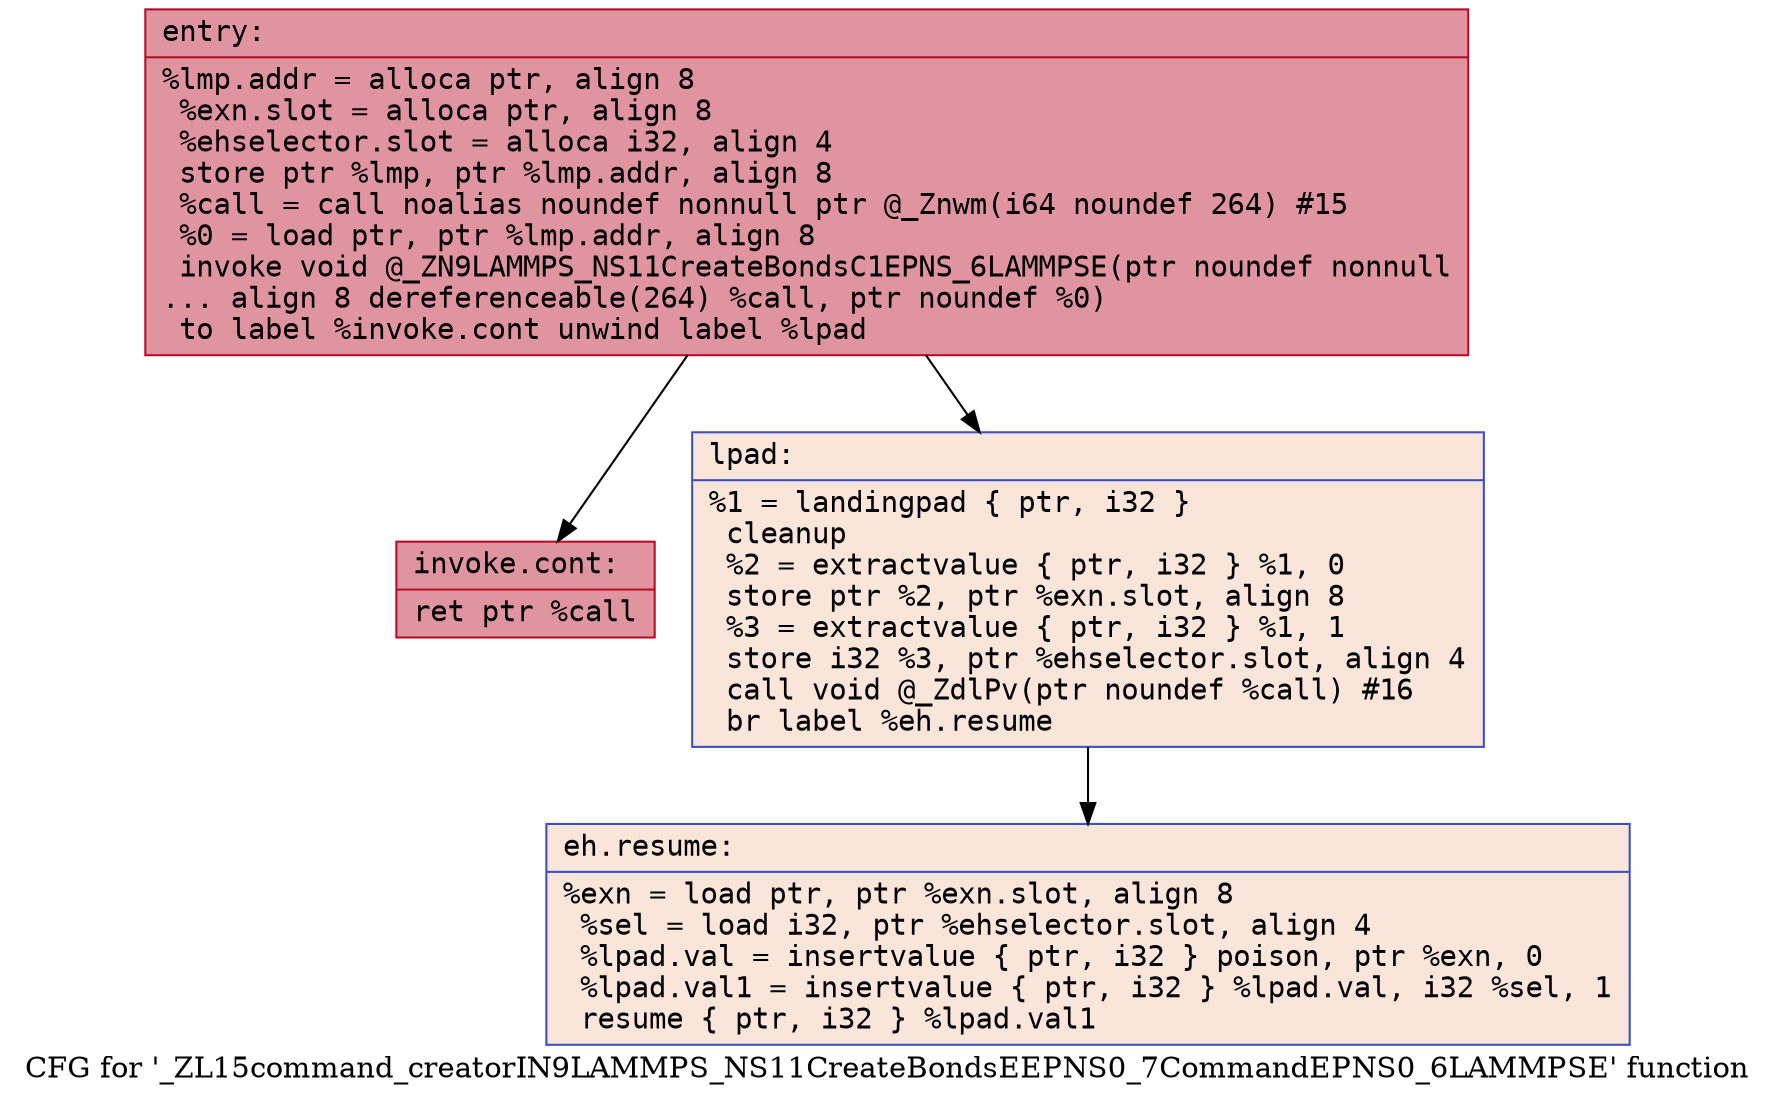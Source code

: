 digraph "CFG for '_ZL15command_creatorIN9LAMMPS_NS11CreateBondsEEPNS0_7CommandEPNS0_6LAMMPSE' function" {
	label="CFG for '_ZL15command_creatorIN9LAMMPS_NS11CreateBondsEEPNS0_7CommandEPNS0_6LAMMPSE' function";

	Node0x5628734a83e0 [shape=record,color="#b70d28ff", style=filled, fillcolor="#b70d2870" fontname="Courier",label="{entry:\l|  %lmp.addr = alloca ptr, align 8\l  %exn.slot = alloca ptr, align 8\l  %ehselector.slot = alloca i32, align 4\l  store ptr %lmp, ptr %lmp.addr, align 8\l  %call = call noalias noundef nonnull ptr @_Znwm(i64 noundef 264) #15\l  %0 = load ptr, ptr %lmp.addr, align 8\l  invoke void @_ZN9LAMMPS_NS11CreateBondsC1EPNS_6LAMMPSE(ptr noundef nonnull\l... align 8 dereferenceable(264) %call, ptr noundef %0)\l          to label %invoke.cont unwind label %lpad\l}"];
	Node0x5628734a83e0 -> Node0x5628734a8820[tooltip="entry -> invoke.cont\nProbability 100.00%" ];
	Node0x5628734a83e0 -> Node0x5628734a88a0[tooltip="entry -> lpad\nProbability 0.00%" ];
	Node0x5628734a8820 [shape=record,color="#b70d28ff", style=filled, fillcolor="#b70d2870" fontname="Courier",label="{invoke.cont:\l|  ret ptr %call\l}"];
	Node0x5628734a88a0 [shape=record,color="#3d50c3ff", style=filled, fillcolor="#f4c5ad70" fontname="Courier",label="{lpad:\l|  %1 = landingpad \{ ptr, i32 \}\l          cleanup\l  %2 = extractvalue \{ ptr, i32 \} %1, 0\l  store ptr %2, ptr %exn.slot, align 8\l  %3 = extractvalue \{ ptr, i32 \} %1, 1\l  store i32 %3, ptr %ehselector.slot, align 4\l  call void @_ZdlPv(ptr noundef %call) #16\l  br label %eh.resume\l}"];
	Node0x5628734a88a0 -> Node0x5628734a8fd0[tooltip="lpad -> eh.resume\nProbability 100.00%" ];
	Node0x5628734a8fd0 [shape=record,color="#3d50c3ff", style=filled, fillcolor="#f4c5ad70" fontname="Courier",label="{eh.resume:\l|  %exn = load ptr, ptr %exn.slot, align 8\l  %sel = load i32, ptr %ehselector.slot, align 4\l  %lpad.val = insertvalue \{ ptr, i32 \} poison, ptr %exn, 0\l  %lpad.val1 = insertvalue \{ ptr, i32 \} %lpad.val, i32 %sel, 1\l  resume \{ ptr, i32 \} %lpad.val1\l}"];
}
